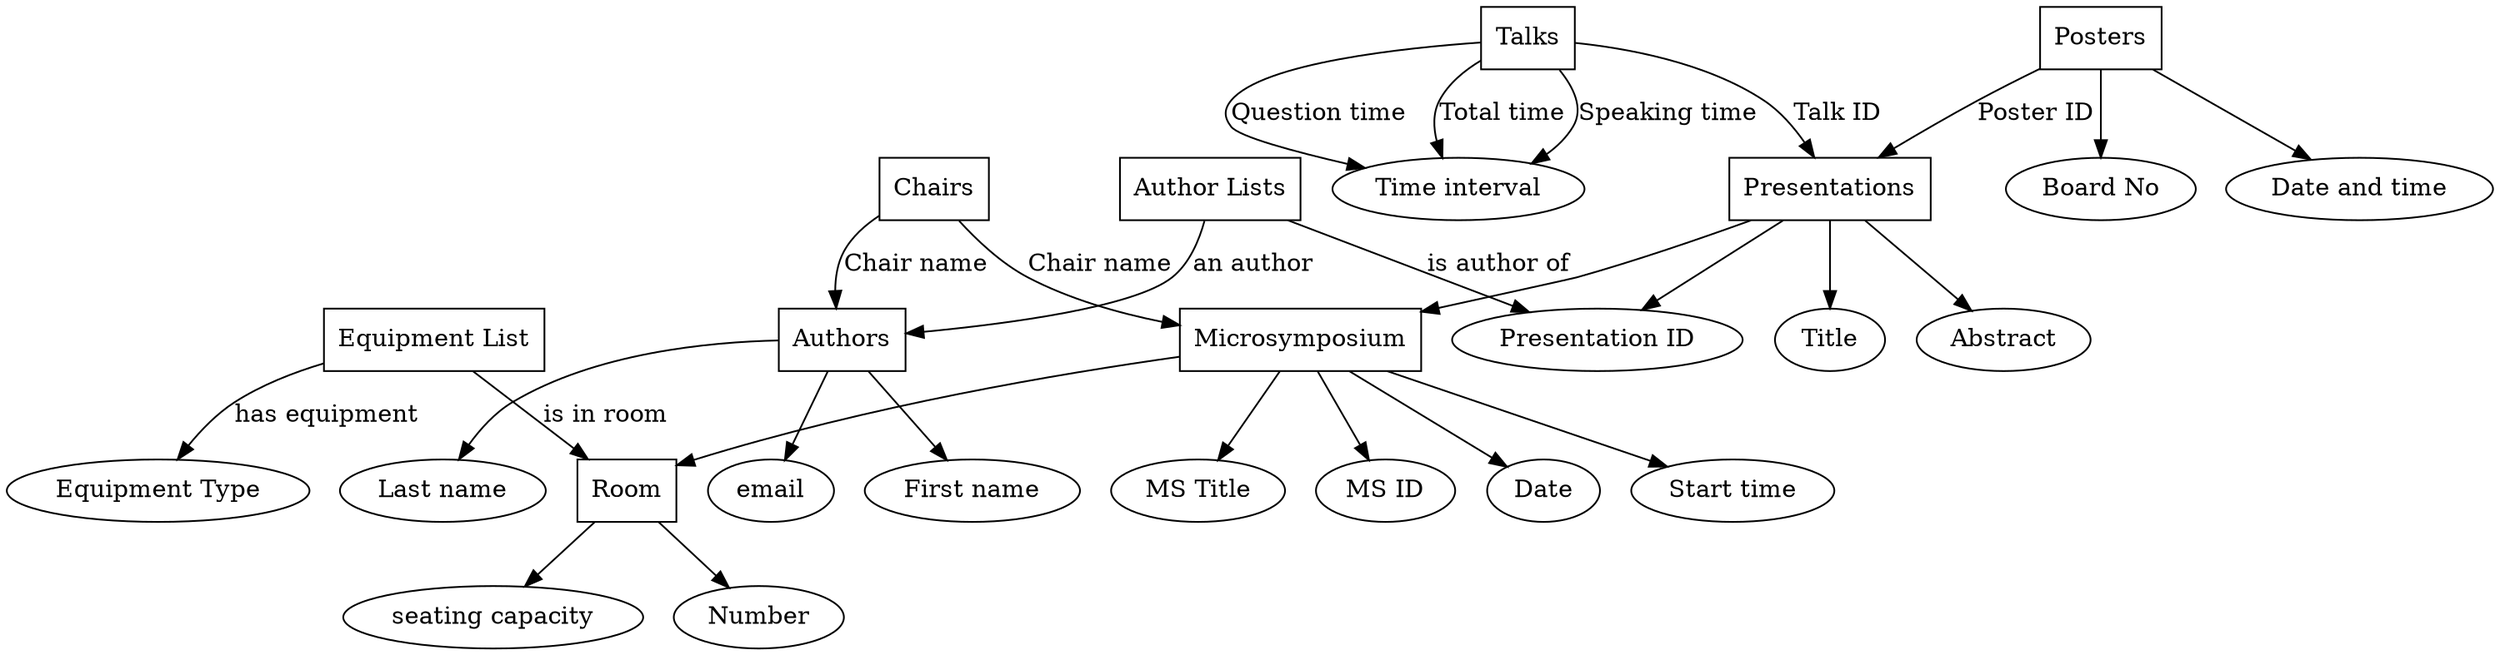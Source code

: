 digraph G {
"Presentations" [shape="box"]
"Talks" [shape="box"]
"Authors" [shape="box"]
"Posters" [shape="box"]
"Room" [shape="box"]
"Chairs" [shape="box"]
"Microsymposium" [shape="box"]
"Author Lists" [shape="box"]
"Equipment List" [shape="box"]
"Microsymposium" -> "MS Title"
"Microsymposium" -> "MS ID"
"Microsymposium" -> "Date"
"Microsymposium" -> "Start time"
"Microsymposium" -> "Room"
"Presentations" -> "Title"
"Presentations" -> "Abstract"
"Presentations" -> "Presentation ID"
"Presentations" -> "Microsymposium"
"Talks" -> "Presentations" [label="Talk ID"]
"Talks" -> "Time interval" [label="Speaking time"]
"Talks" -> "Time interval" [label="Question time"]
"Talks" -> "Time interval" [label="Total time"]
"Author Lists" -> "Authors" [label="an author"]
"Authors" -> "First name"
"Authors" -> "Last name"
"Authors" -> "email"
"Author Lists" -> "Presentation ID" [label="is author of"]
"Chairs" -> "Authors" [label="Chair name"]
"Chairs" -> "Microsymposium" [label="Chair name"]
"Posters" -> "Presentations" [label="Poster ID"]
"Posters" -> "Board No"
"Posters" -> "Date and time"
"Room" -> "seating capacity"
"Room" -> "Number"
"Equipment List" -> "Equipment Type" [label="has equipment"]
"Equipment List" -> "Room" [label="is in room"]
}
